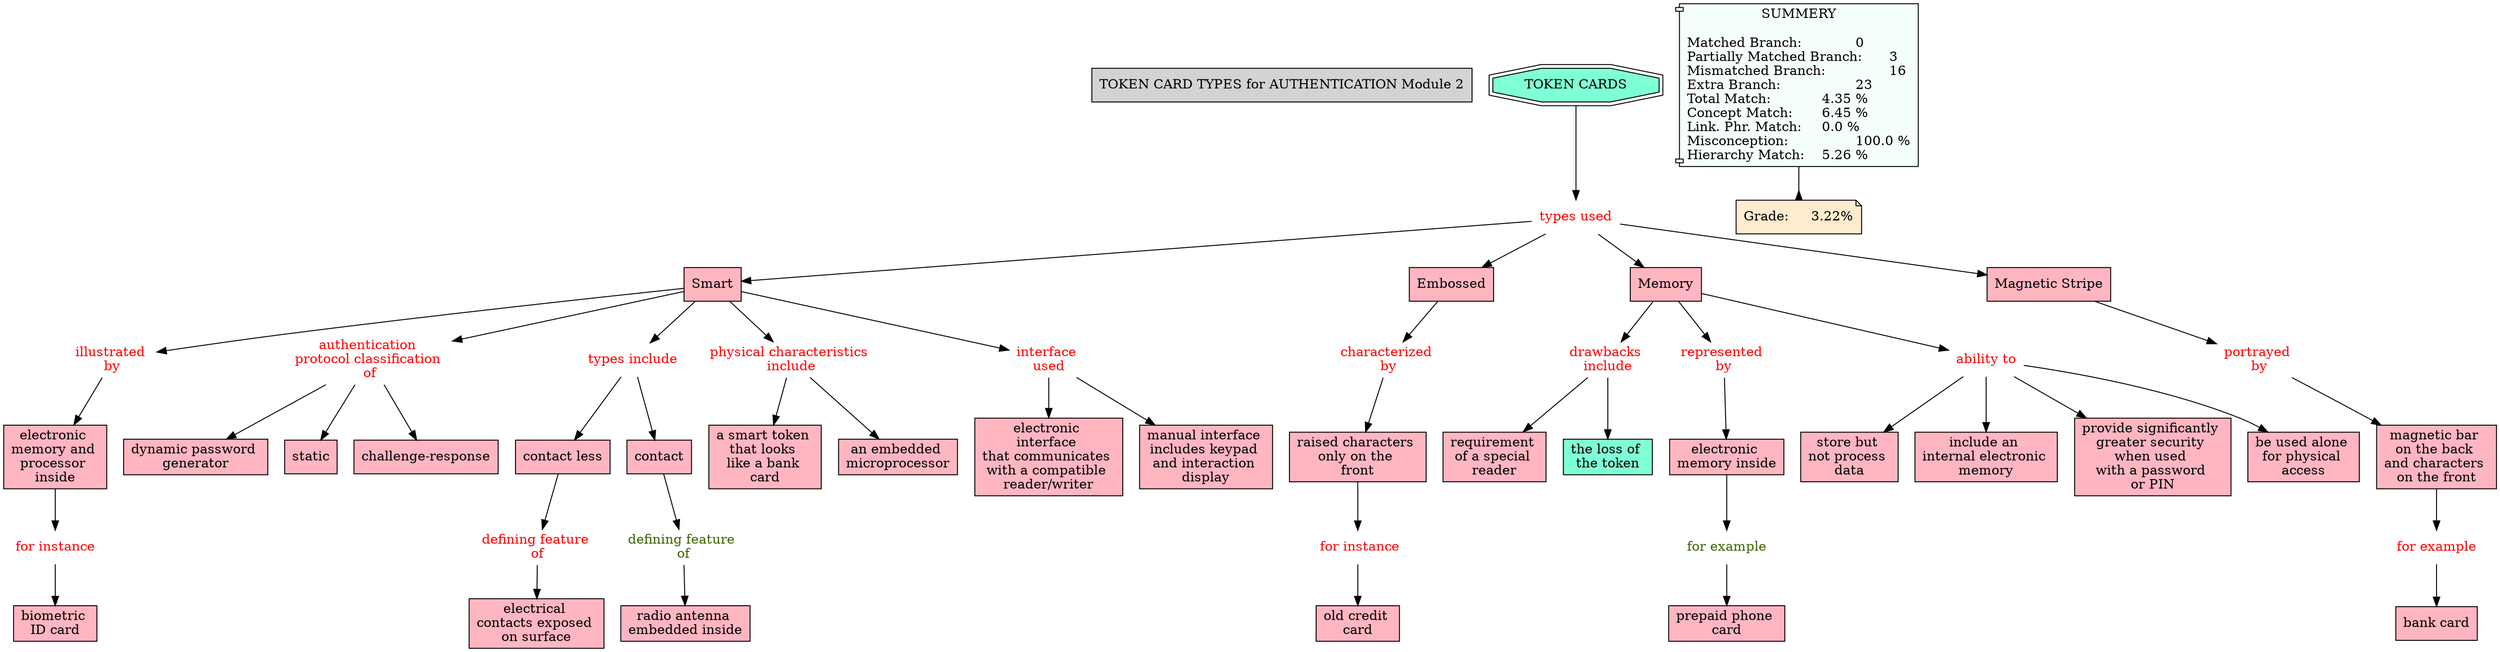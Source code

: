 // The Round Table
digraph {
	"1S3Z96H26-1SCRTBJ-K9R" [label="TOKEN CARD TYPES for AUTHENTICATION Module 2" Gsplines=true shape=rect style=filled]
	"1S3ZXT445-5R5LT1-1CSB" [label="biometric ID card" Gsplines=true shape=rect style=filled]
	"1S3ZVHD31-BY3WQV-18QF" [label=Smart Gsplines=true fillcolor="#FFB6C1" shape=rect style=filled]
	"1S3ZXDXJ6-17RSYVL-1C6T" [label="illustrated 
by" Gsplines=true fontcolor=red shape=none]
	"1S3ZVHD31-BY3WQV-18QF" -> "1S3ZXDXJ6-17RSYVL-1C6T" [constraint=true]
	"1S3ZVWD99-106PHS3-196V" [label="drawbacks 
include" Gsplines=true fontcolor=red shape=none]
	"1S3ZVM9JX-63FVNZ-18VF" [label="requirement 
of a special 
reader" Gsplines=true fillcolor="#FFB6C1" shape=rect style=filled]
	"1S3ZVWD99-106PHS3-196V" -> "1S3ZVM9JX-63FVNZ-18VF" [constraint=true]
	"1S3ZX8LWQ-27NRY74-1C2V" [label="represented 
by" Gsplines=true fontcolor=red shape=none]
	"1S3ZX2GNG-1QKRXY9-1BPS" [label="electronic 
memory inside
" Gsplines=true fillcolor="#FFB6C1" shape=rect style=filled]
	"1S3ZX8LWQ-27NRY74-1C2V" -> "1S3ZX2GNG-1QKRXY9-1BPS" [constraint=true]
	"1S3ZVJQVQ-2112XX2-18RR" [label="TOKEN CARDS
" Gsplines=true fillcolor=aquamarine shape=doubleoctagon style=filled]
	"1S3ZVTW0R-CHQZKL-1953" [label="types used
" Gsplines=true fontcolor=red shape=none]
	"1S3ZVJQVQ-2112XX2-18RR" -> "1S3ZVTW0R-CHQZKL-1953" [constraint=true]
	"1S3ZVG9V9-1WS7D31-18KS" [label=Embossed Gsplines=true fillcolor="#FFB6C1" shape=rect style=filled]
	"1S3ZX0DHS-1SHY2S6-1BN2" [label="characterized 
by" Gsplines=true fontcolor=red shape=none]
	"1S3ZVG9V9-1WS7D31-18KS" -> "1S3ZX0DHS-1SHY2S6-1BN2" [constraint=true]
	"1S3ZVHPLR-29TM5Y9-18QW" [label="contact less
" Gsplines=true fillcolor="#FFB6C1" shape=rect style=filled]
	"1S3ZXK5R2-W03CVF-1CBZ" [label="defining feature 
of" Gsplines=true fontcolor=red shape=none]
	"1S3ZVHPLR-29TM5Y9-18QW" -> "1S3ZXK5R2-W03CVF-1CBZ" [constraint=true]
	"1S3ZXDXJ6-17RSYVL-1C6T" [label="illustrated 
by" Gsplines=true fontcolor=red shape=none]
	"1S3ZXDXJ5-1KHTH2Y-1C6Q" [label="electronic 
memory and 
processor 
inside" Gsplines=true fillcolor="#FFB6C1" shape=rect style=filled]
	"1S3ZXDXJ6-17RSYVL-1C6T" -> "1S3ZXDXJ5-1KHTH2Y-1C6Q" [constraint=true]
	"1S3ZVHD31-BY3WQV-18QF" [label=Smart Gsplines=true fillcolor="#FFB6C1" shape=rect style=filled]
	"1S3ZWBM19-1Y8WSH9-19T8" [label="authentication 
protocol classification 
of" Gsplines=true fontcolor=red shape=none]
	"1S3ZVHD31-BY3WQV-18QF" -> "1S3ZWBM19-1Y8WSH9-19T8" [constraint=true]
	"1S3ZXDXJ5-1KHTH2Y-1C6Q" [label="electronic 
memory and 
processor 
inside" Gsplines=true fillcolor="#FFB6C1" shape=rect style=filled]
	"1S3ZXT447-TQKB2H-1CSF" [label="for instance
" Gsplines=true fontcolor=red shape=none]
	"1S3ZXDXJ5-1KHTH2Y-1C6Q" -> "1S3ZXT447-TQKB2H-1CSF" [constraint=true]
	"1S3ZVH1NN-QXZGDH-18PT" [label=Memory Gsplines=true fillcolor="#FFB6C1" shape=rect style=filled]
	"1S3ZX8LWQ-27NRY74-1C2V" [label="represented 
by" Gsplines=true fontcolor=red shape=none]
	"1S3ZVH1NN-QXZGDH-18PT" -> "1S3ZX8LWQ-27NRY74-1C2V" [constraint=true]
	"1S3ZXT447-TQKB2H-1CSF" [label="for instance
" Gsplines=true fontcolor=red shape=none]
	"1S3ZXT445-5R5LT1-1CSB" [label="biometric 
ID card" Gsplines=true fillcolor="#FFB6C1" shape=rect style=filled]
	"1S3ZXT447-TQKB2H-1CSF" -> "1S3ZXT445-5R5LT1-1CSB" [constraint=true]
	"1S3ZWMGK4-QH3J6N-1B5L" [label="types include
" Gsplines=true fontcolor=red shape=none]
	"1S3ZVHPLR-29TM5Y9-18QW" [label="contact less
" Gsplines=true fillcolor="#FFB6C1" shape=rect style=filled]
	"1S3ZWMGK4-QH3J6N-1B5L" -> "1S3ZVHPLR-29TM5Y9-18QW" [constraint=true]
	"1S3ZW5H4L-1X4VBY2-19MB" [label="physical characteristics 
include" Gsplines=true fontcolor=red shape=none]
	"1S3ZW4HBK-9MVB56-19KH" [label="a smart token 
that looks 
like a bank 
card" Gsplines=true fillcolor="#FFB6C1" shape=rect style=filled]
	"1S3ZW5H4L-1X4VBY2-19MB" -> "1S3ZW4HBK-9MVB56-19KH" [constraint=true]
	"1S3ZX2GNG-1QKRXY9-1BPS" [label="electronic 
memory inside
" Gsplines=true fillcolor="#FFB6C1" shape=rect style=filled]
	"1S3ZX6WK2-SSH7RV-1C0S" [label="for example
" Gsplines=true fontcolor="#3B6300" shape=none]
	"1S3ZX2GNG-1QKRXY9-1BPS" -> "1S3ZX6WK2-SSH7RV-1C0S" [constraint=true]
	"1S3ZW96JM-R2GNWL-19R0" [label="interface 
used" Gsplines=true fontcolor=red shape=none]
	"1S3ZWB70W-15FXZWN-19SG" [label="electronic 
interface 
that communicates 
with a compatible 
reader/writer" Gsplines=true fillcolor="#FFB6C1" shape=rect style=filled]
	"1S3ZW96JM-R2GNWL-19R0" -> "1S3ZWB70W-15FXZWN-19SG" [constraint=true]
	"1S3ZX0DHS-1SHY2S6-1BN2" [label="characterized 
by" Gsplines=true fontcolor=red shape=none]
	"1S3ZWZ9JC-75JG40-1BKY" [label="raised characters 
only on the 
front" Gsplines=true fillcolor="#FFB6C1" shape=rect style=filled]
	"1S3ZX0DHS-1SHY2S6-1BN2" -> "1S3ZWZ9JC-75JG40-1BKY" [constraint=true]
	"1S3ZVPR07-2C7KWGY-18YQ" [label="ability to
" Gsplines=true fontcolor=red shape=none]
	"1S3ZVLL60-1NPZXBW-18SS" [label="store but 
not process 
data" Gsplines=true fillcolor="#FFB6C1" shape=rect style=filled]
	"1S3ZVPR07-2C7KWGY-18YQ" -> "1S3ZVLL60-1NPZXBW-18SS" [constraint=true]
	"1S3ZVHN64-1MDWDX1-18QR" [label=contact Gsplines=true fillcolor="#FFB6C1" shape=rect style=filled]
	"1S3ZXMDJN-298MH6X-1CG6" [label="defining feature 
of" Gsplines=true fontcolor="#3B6300" shape=none]
	"1S3ZVHN64-1MDWDX1-18QR" -> "1S3ZXMDJN-298MH6X-1CG6" [constraint=true]
	"1S3ZVTW0R-CHQZKL-1953" [label="types used
" Gsplines=true fontcolor=red shape=none]
	"1S3ZVHD31-BY3WQV-18QF" [label=Smart Gsplines=true fillcolor="#FFB6C1" shape=rect style=filled]
	"1S3ZVTW0R-CHQZKL-1953" -> "1S3ZVHD31-BY3WQV-18QF" [constraint=true]
	"1S3ZVTW0R-CHQZKL-1953" [label="types used
" Gsplines=true fontcolor=red shape=none]
	"1S3ZVGRDY-8FJF4S-18P5" [label="Magnetic Stripe
" Gsplines=true fillcolor="#FFB6C1" shape=rect style=filled]
	"1S3ZVTW0R-CHQZKL-1953" -> "1S3ZVGRDY-8FJF4S-18P5" [constraint=true]
	"1S3ZVGRDY-8FJF4S-18P5" [label="Magnetic Stripe
" Gsplines=true fillcolor="#FFB6C1" shape=rect style=filled]
	"1S3ZWXGQC-SFDJN8-1BGT" [label="portrayed 
by" Gsplines=true fontcolor=red shape=none]
	"1S3ZVGRDY-8FJF4S-18P5" -> "1S3ZWXGQC-SFDJN8-1BGT" [constraint=true]
	"1S3ZVPR07-2C7KWGY-18YQ" [label="ability to
" Gsplines=true fontcolor=red shape=none]
	"1S3ZVM76X-1945QCT-18V4" [label="include an 
internal electronic 
memory" Gsplines=true fillcolor="#FFB6C1" shape=rect style=filled]
	"1S3ZVPR07-2C7KWGY-18YQ" -> "1S3ZVM76X-1945QCT-18V4" [constraint=true]
	"1S3ZX6WK2-SSH7RV-1C0S" [label="for example
" Gsplines=true fontcolor="#3B6300" shape=none]
	"1S3ZX6WK1-23P53YK-1C0P" [label="prepaid phone 
card" Gsplines=true fillcolor="#FFB6C1" shape=rect style=filled]
	"1S3ZX6WK2-SSH7RV-1C0S" -> "1S3ZX6WK1-23P53YK-1C0P" [constraint=true]
	"1S3ZWXGQB-3P320D-1BGQ" [label="magnetic bar 
on the back 
and characters 
on the front
" Gsplines=true fillcolor="#FFB6C1" shape=rect style=filled]
	"1S3ZX4XP3-2BVVZ4K-1BTC" [label="for example
" Gsplines=true fontcolor=red shape=none]
	"1S3ZWXGQB-3P320D-1BGQ" -> "1S3ZX4XP3-2BVVZ4K-1BTC" [constraint=true]
	"1S3ZVWD99-106PHS3-196V" [label="drawbacks 
include" Gsplines=true fontcolor=red shape=none]
	"1S3ZVXHNN-1Q13X6P-199S" [label="the loss of 
the token" Gsplines=true fillcolor=aquamarine shape=rect style=filled]
	"1S3ZVWD99-106PHS3-196V" -> "1S3ZVXHNN-1Q13X6P-199S" [constraint=true]
	"1S3ZW5H4L-1X4VBY2-19MB" [label="physical characteristics 
include" Gsplines=true fontcolor=red shape=none]
	"1S3ZW2TZ9-1P1QP0K-19FV" [label="an embedded 
microprocessor" Gsplines=true fillcolor="#FFB6C1" shape=rect style=filled]
	"1S3ZW5H4L-1X4VBY2-19MB" -> "1S3ZW2TZ9-1P1QP0K-19FV" [constraint=true]
	"1S3ZVHD31-BY3WQV-18QF" [label=Smart Gsplines=true fillcolor="#FFB6C1" shape=rect style=filled]
	"1S3ZW96JM-R2GNWL-19R0" [label="interface 
used" Gsplines=true fontcolor=red shape=none]
	"1S3ZVHD31-BY3WQV-18QF" -> "1S3ZW96JM-R2GNWL-19R0" [constraint=true]
	"1S3ZWMGK4-QH3J6N-1B5L" [label="types include
" Gsplines=true fontcolor=red shape=none]
	"1S3ZVHN64-1MDWDX1-18QR" [label=contact Gsplines=true fillcolor="#FFB6C1" shape=rect style=filled]
	"1S3ZWMGK4-QH3J6N-1B5L" -> "1S3ZVHN64-1MDWDX1-18QR" [constraint=true]
	"1S3ZVHD31-BY3WQV-18QF" [label=Smart Gsplines=true fillcolor="#FFB6C1" shape=rect style=filled]
	"1S3ZWMGK4-QH3J6N-1B5L" [label="types include
" Gsplines=true fontcolor=red shape=none]
	"1S3ZVHD31-BY3WQV-18QF" -> "1S3ZWMGK4-QH3J6N-1B5L" [constraint=true]
	"1S3ZX4XP3-2BVVZ4K-1BTC" [label="for example
" Gsplines=true fontcolor=red shape=none]
	"1S3ZX4XP2-1W1HS0Q-1BT8" [label="bank card" Gsplines=true fillcolor="#FFB6C1" shape=rect style=filled]
	"1S3ZX4XP3-2BVVZ4K-1BTC" -> "1S3ZX4XP2-1W1HS0Q-1BT8" [constraint=true]
	"1S3ZX5R7M-26NXT3W-1BYV" [label=" for instance
" Gsplines=true fontcolor=red shape=none]
	"1S3ZX5R7L-YFRKNS-1BYR" [label="old credit 
card" Gsplines=true fillcolor="#FFB6C1" shape=rect style=filled]
	"1S3ZX5R7M-26NXT3W-1BYV" -> "1S3ZX5R7L-YFRKNS-1BYR" [constraint=true]
	"1S3ZW96JM-R2GNWL-19R0" [label="interface 
used" Gsplines=true fontcolor=red shape=none]
	"1S3ZW96JM-7YHRNP-19QX" [label="manual interface 
includes keypad 
and interaction 
display" Gsplines=true fillcolor="#FFB6C1" shape=rect style=filled]
	"1S3ZW96JM-R2GNWL-19R0" -> "1S3ZW96JM-7YHRNP-19QX" [constraint=true]
	"1S3ZVH1NN-QXZGDH-18PT" [label=Memory Gsplines=true fillcolor="#FFB6C1" shape=rect style=filled]
	"1S3ZVPR07-2C7KWGY-18YQ" [label="ability to
" Gsplines=true fontcolor=red shape=none]
	"1S3ZVH1NN-QXZGDH-18PT" -> "1S3ZVPR07-2C7KWGY-18YQ" [constraint=true]
	"1S3ZVHD31-BY3WQV-18QF" [label=Smart Gsplines=true fillcolor="#FFB6C1" shape=rect style=filled]
	"1S3ZW5H4L-1X4VBY2-19MB" [label="physical characteristics 
include" Gsplines=true fontcolor=red shape=none]
	"1S3ZVHD31-BY3WQV-18QF" -> "1S3ZW5H4L-1X4VBY2-19MB" [constraint=true]
	"1S3ZVPR07-2C7KWGY-18YQ" [label="ability to
" Gsplines=true fontcolor=red shape=none]
	"1S3ZVRD8F-P2WXS3-1911" [label="provide significantly 
greater security 
when used 
with a password 
or PIN" Gsplines=true fillcolor="#FFB6C1" shape=rect style=filled]
	"1S3ZVPR07-2C7KWGY-18YQ" -> "1S3ZVRD8F-P2WXS3-1911" [constraint=true]
	"1S3ZWBM19-1Y8WSH9-19T8" [label="authentication 
protocol classification 
of" Gsplines=true fontcolor=red shape=none]
	"1S3ZWT7ND-1ZB7X8G-1BCT" [label="dynamic password 
generator" Gsplines=true fillcolor="#FFB6C1" shape=rect style=filled]
	"1S3ZWBM19-1Y8WSH9-19T8" -> "1S3ZWT7ND-1ZB7X8G-1BCT" [constraint=true]
	"1S3ZWBM19-1Y8WSH9-19T8" [label="authentication 
protocol classification 
of" Gsplines=true fontcolor=red shape=none]
	"1S3ZWBM18-SCN8GD-19T5" [label=static Gsplines=true fillcolor="#FFB6C1" shape=rect style=filled]
	"1S3ZWBM19-1Y8WSH9-19T8" -> "1S3ZWBM18-SCN8GD-19T5" [constraint=true]
	"1S3ZWXGQC-SFDJN8-1BGT" [label="portrayed 
by" Gsplines=true fontcolor=red shape=none]
	"1S3ZWXGQB-3P320D-1BGQ" [label="magnetic bar 
on the back 
and characters 
on the front
" Gsplines=true fillcolor="#FFB6C1" shape=rect style=filled]
	"1S3ZWXGQC-SFDJN8-1BGT" -> "1S3ZWXGQB-3P320D-1BGQ" [constraint=true]
	"1S3ZXK5R2-W03CVF-1CBZ" [label="defining feature 
of" Gsplines=true fontcolor=red shape=none]
	"1S3ZXK5R1-1Q9TPQC-1CBW" [label="electrical 
contacts exposed 
on surface
" Gsplines=true fillcolor="#FFB6C1" shape=rect style=filled]
	"1S3ZXK5R2-W03CVF-1CBZ" -> "1S3ZXK5R1-1Q9TPQC-1CBW" [constraint=true]
	"1S3ZVPR07-2C7KWGY-18YQ" [label="ability to
" Gsplines=true fontcolor=red shape=none]
	"1S3ZVM8FM-1367RF0-18V8" [label="be used alone 
for physical 
access" Gsplines=true fillcolor="#FFB6C1" shape=rect style=filled]
	"1S3ZVPR07-2C7KWGY-18YQ" -> "1S3ZVM8FM-1367RF0-18V8" [constraint=true]
	"1S3ZVTW0R-CHQZKL-1953" [label="types used
" Gsplines=true fontcolor=red shape=none]
	"1S3ZVG9V9-1WS7D31-18KS" [label=Embossed Gsplines=true fillcolor="#FFB6C1" shape=rect style=filled]
	"1S3ZVTW0R-CHQZKL-1953" -> "1S3ZVG9V9-1WS7D31-18KS" [constraint=true]
	"1S3ZVH1NN-QXZGDH-18PT" [label=Memory Gsplines=true fillcolor="#FFB6C1" shape=rect style=filled]
	"1S3ZVWD99-106PHS3-196V" [label="drawbacks 
include" Gsplines=true fontcolor=red shape=none]
	"1S3ZVH1NN-QXZGDH-18PT" -> "1S3ZVWD99-106PHS3-196V" [constraint=true]
	"1S3ZWBM19-1Y8WSH9-19T8" [label="authentication 
protocol classification 
of" Gsplines=true fontcolor=red shape=none]
	"1S3ZWT4F0-X3N692-1BCB" [label="challenge-response" Gsplines=true fillcolor="#FFB6C1" shape=rect style=filled]
	"1S3ZWBM19-1Y8WSH9-19T8" -> "1S3ZWT4F0-X3N692-1BCB" [constraint=true]
	"1S3ZWZ9JC-75JG40-1BKY" [label="raised characters 
only on the 
front" Gsplines=true fillcolor="#FFB6C1" shape=rect style=filled]
	"1S3ZX5R7M-26NXT3W-1BYV" [label=" for instance
" Gsplines=true fontcolor=red shape=none]
	"1S3ZWZ9JC-75JG40-1BKY" -> "1S3ZX5R7M-26NXT3W-1BYV" [constraint=true]
	"1S3ZVTW0R-CHQZKL-1953" [label="types used
" Gsplines=true fontcolor=red shape=none]
	"1S3ZVH1NN-QXZGDH-18PT" [label=Memory Gsplines=true fillcolor="#FFB6C1" shape=rect style=filled]
	"1S3ZVTW0R-CHQZKL-1953" -> "1S3ZVH1NN-QXZGDH-18PT" [constraint=true]
	"1S3ZXMDJN-298MH6X-1CG6" [label="defining feature 
of" Gsplines=true fontcolor="#3B6300" shape=none]
	"1S3ZXMDJM-1BF5QKH-1CG3" [label="radio antenna 
embedded inside
" Gsplines=true fillcolor="#FFB6C1" shape=rect style=filled]
	"1S3ZXMDJN-298MH6X-1CG6" -> "1S3ZXMDJM-1BF5QKH-1CG3" [constraint=true]
	Stat [label="SUMMERY

Matched Branch:		0\lPartially Matched Branch:	3\lMismatched Branch:		16\lExtra Branch:			23\lTotal Match:		4.35 %\lConcept Match:	6.45 %\lLink. Phr. Match:	0.0 %\lMisconception:		100.0 %\lHierarchy Match:	5.26 %\l" Gsplines=true fillcolor="#F5FFFA" shape=component style=filled]
	Grade [label="Grade:	3.22%" Gsplines=true fillcolor="#FFEBCD" shape=note style=filled]
	Stat -> Grade [arrowhead=inv color=black constraint=true]
}

